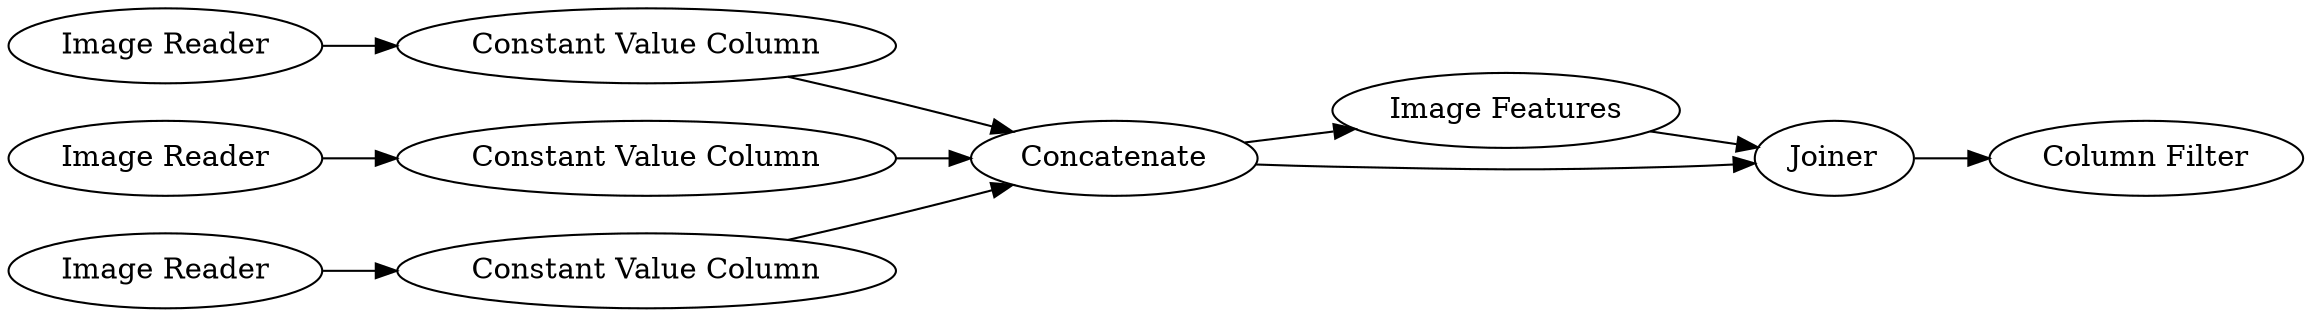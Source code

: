 digraph {
	"5945266714547243928_13" [label="Image Reader"]
	"5945266714547243928_12" [label="Image Reader"]
	"5945266714547243928_14" [label="Image Features"]
	"5945266714547243928_8" [label=Concatenate]
	"5945266714547243928_18" [label=Joiner]
	"5945266714547243928_5" [label="Constant Value Column"]
	"5945266714547243928_11" [label="Image Reader"]
	"5945266714547243928_19" [label="Column Filter"]
	"5945266714547243928_7" [label="Constant Value Column"]
	"5945266714547243928_6" [label="Constant Value Column"]
	"5945266714547243928_14" -> "5945266714547243928_18"
	"5945266714547243928_8" -> "5945266714547243928_18"
	"5945266714547243928_5" -> "5945266714547243928_8"
	"5945266714547243928_6" -> "5945266714547243928_8"
	"5945266714547243928_18" -> "5945266714547243928_19"
	"5945266714547243928_8" -> "5945266714547243928_14"
	"5945266714547243928_12" -> "5945266714547243928_6"
	"5945266714547243928_13" -> "5945266714547243928_7"
	"5945266714547243928_7" -> "5945266714547243928_8"
	"5945266714547243928_11" -> "5945266714547243928_5"
	rankdir=LR
}
